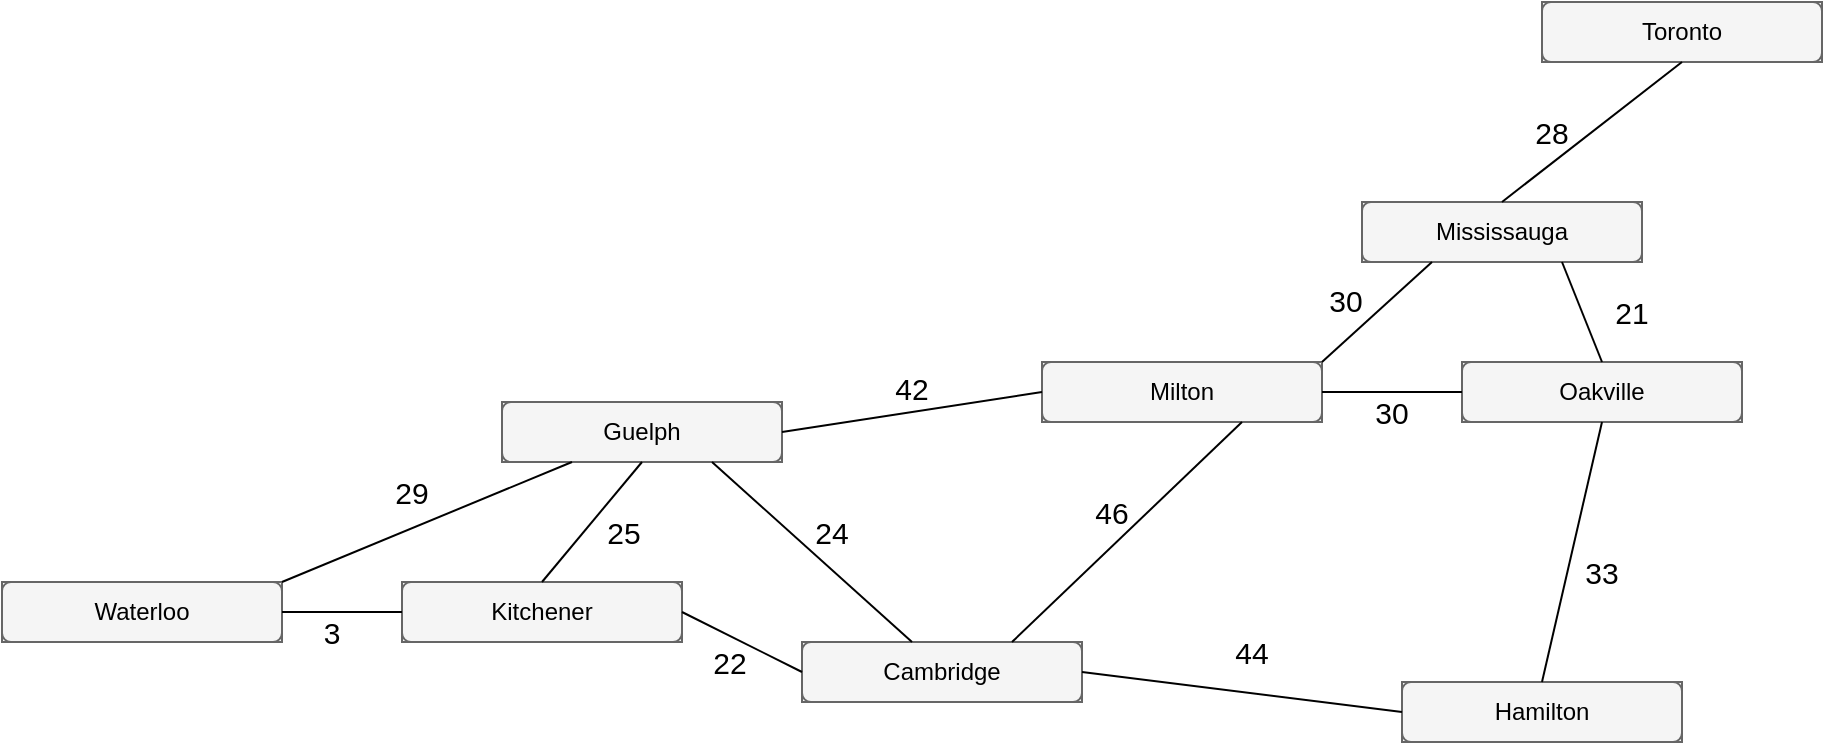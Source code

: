 <mxfile version="16.1.2" type="device"><diagram id="Rcy27u3okHSVOOFbzDsf" name="Page-1"><mxGraphModel dx="1102" dy="865" grid="1" gridSize="10" guides="1" tooltips="1" connect="1" arrows="1" fold="1" page="1" pageScale="1" pageWidth="1600" pageHeight="900" math="0" shadow="0"><root><mxCell id="0"/><mxCell id="1" parent="0"/><mxCell id="03NoaPQBu464qGmQFsBE-5" value="" style="group;fillColor=#f5f5f5;fontColor=#333333;strokeColor=#666666;" vertex="1" connectable="0" parent="1"><mxGeometry x="420" y="380" width="140" height="30" as="geometry"/></mxCell><mxCell id="03NoaPQBu464qGmQFsBE-3" value="" style="rounded=1;whiteSpace=wrap;html=1;fillColor=#f5f5f5;fontColor=#333333;strokeColor=#666666;" vertex="1" parent="03NoaPQBu464qGmQFsBE-5"><mxGeometry width="140" height="30" as="geometry"/></mxCell><mxCell id="03NoaPQBu464qGmQFsBE-4" value="Waterloo" style="text;html=1;strokeColor=none;fillColor=none;align=center;verticalAlign=middle;whiteSpace=wrap;rounded=0;" vertex="1" parent="03NoaPQBu464qGmQFsBE-5"><mxGeometry x="40" width="60" height="30" as="geometry"/></mxCell><mxCell id="03NoaPQBu464qGmQFsBE-9" value="" style="group;fillColor=#f5f5f5;fontColor=#333333;strokeColor=#666666;" vertex="1" connectable="0" parent="1"><mxGeometry x="1100" y="190" width="140" height="30" as="geometry"/></mxCell><mxCell id="03NoaPQBu464qGmQFsBE-10" value="" style="rounded=1;whiteSpace=wrap;html=1;fillColor=#f5f5f5;fontColor=#333333;strokeColor=#666666;" vertex="1" parent="03NoaPQBu464qGmQFsBE-9"><mxGeometry width="140" height="30" as="geometry"/></mxCell><mxCell id="03NoaPQBu464qGmQFsBE-11" value="Mississauga" style="text;html=1;strokeColor=none;fillColor=none;align=center;verticalAlign=middle;whiteSpace=wrap;rounded=0;" vertex="1" parent="03NoaPQBu464qGmQFsBE-9"><mxGeometry x="40" width="60" height="30" as="geometry"/></mxCell><mxCell id="03NoaPQBu464qGmQFsBE-18" value="" style="group;fillColor=#f5f5f5;fontColor=#333333;strokeColor=#666666;" vertex="1" connectable="0" parent="1"><mxGeometry x="620" y="380" width="140" height="30" as="geometry"/></mxCell><mxCell id="03NoaPQBu464qGmQFsBE-19" value="" style="rounded=1;whiteSpace=wrap;html=1;fillColor=#f5f5f5;fontColor=#333333;strokeColor=#666666;" vertex="1" parent="03NoaPQBu464qGmQFsBE-18"><mxGeometry width="140" height="30" as="geometry"/></mxCell><mxCell id="03NoaPQBu464qGmQFsBE-20" value="Kitchener" style="text;html=1;strokeColor=none;fillColor=none;align=center;verticalAlign=middle;whiteSpace=wrap;rounded=0;" vertex="1" parent="03NoaPQBu464qGmQFsBE-18"><mxGeometry x="40" width="60" height="30" as="geometry"/></mxCell><mxCell id="03NoaPQBu464qGmQFsBE-21" value="" style="group;fillColor=#f5f5f5;fontColor=#333333;strokeColor=#666666;" vertex="1" connectable="0" parent="1"><mxGeometry x="820" y="410" width="140" height="30" as="geometry"/></mxCell><mxCell id="03NoaPQBu464qGmQFsBE-22" value="" style="rounded=1;whiteSpace=wrap;html=1;fillColor=#f5f5f5;fontColor=#333333;strokeColor=#666666;" vertex="1" parent="03NoaPQBu464qGmQFsBE-21"><mxGeometry width="140" height="30" as="geometry"/></mxCell><mxCell id="03NoaPQBu464qGmQFsBE-23" value="Cambridge" style="text;html=1;strokeColor=none;fillColor=none;align=center;verticalAlign=middle;whiteSpace=wrap;rounded=0;" vertex="1" parent="03NoaPQBu464qGmQFsBE-21"><mxGeometry x="40" width="60" height="30" as="geometry"/></mxCell><mxCell id="03NoaPQBu464qGmQFsBE-24" value="" style="group;fillColor=#f5f5f5;fontColor=#333333;strokeColor=#666666;" vertex="1" connectable="0" parent="1"><mxGeometry x="670" y="290" width="140" height="30" as="geometry"/></mxCell><mxCell id="03NoaPQBu464qGmQFsBE-25" value="" style="rounded=1;whiteSpace=wrap;html=1;fillColor=#f5f5f5;fontColor=#333333;strokeColor=#666666;" vertex="1" parent="03NoaPQBu464qGmQFsBE-24"><mxGeometry width="140" height="30" as="geometry"/></mxCell><mxCell id="03NoaPQBu464qGmQFsBE-26" value="Guelph" style="text;html=1;strokeColor=none;fillColor=none;align=center;verticalAlign=middle;whiteSpace=wrap;rounded=0;" vertex="1" parent="03NoaPQBu464qGmQFsBE-24"><mxGeometry x="40" width="60" height="30" as="geometry"/></mxCell><mxCell id="03NoaPQBu464qGmQFsBE-27" value="" style="group;fillColor=#f5f5f5;fontColor=#333333;strokeColor=#666666;" vertex="1" connectable="0" parent="1"><mxGeometry x="1190" y="90" width="140" height="30" as="geometry"/></mxCell><mxCell id="03NoaPQBu464qGmQFsBE-28" value="" style="rounded=1;whiteSpace=wrap;html=1;fillColor=#f5f5f5;fontColor=#333333;strokeColor=#666666;" vertex="1" parent="03NoaPQBu464qGmQFsBE-27"><mxGeometry width="140" height="30" as="geometry"/></mxCell><mxCell id="03NoaPQBu464qGmQFsBE-29" value="Toronto" style="text;html=1;strokeColor=none;fillColor=none;align=center;verticalAlign=middle;whiteSpace=wrap;rounded=0;" vertex="1" parent="03NoaPQBu464qGmQFsBE-27"><mxGeometry x="40" width="60" height="30" as="geometry"/></mxCell><mxCell id="03NoaPQBu464qGmQFsBE-30" value="" style="group;fillColor=#f5f5f5;fontColor=#333333;strokeColor=#666666;" vertex="1" connectable="0" parent="1"><mxGeometry x="940" y="270" width="140" height="30" as="geometry"/></mxCell><mxCell id="03NoaPQBu464qGmQFsBE-31" value="" style="rounded=1;whiteSpace=wrap;html=1;fillColor=#f5f5f5;fontColor=#333333;strokeColor=#666666;" vertex="1" parent="03NoaPQBu464qGmQFsBE-30"><mxGeometry width="140" height="30" as="geometry"/></mxCell><mxCell id="03NoaPQBu464qGmQFsBE-32" value="Milton" style="text;html=1;strokeColor=none;fillColor=none;align=center;verticalAlign=middle;whiteSpace=wrap;rounded=0;" vertex="1" parent="03NoaPQBu464qGmQFsBE-30"><mxGeometry x="40" width="60" height="30" as="geometry"/></mxCell><mxCell id="03NoaPQBu464qGmQFsBE-39" value="" style="group;fillColor=#f5f5f5;fontColor=#333333;strokeColor=#666666;" vertex="1" connectable="0" parent="1"><mxGeometry x="1150" y="270" width="140" height="30" as="geometry"/></mxCell><mxCell id="03NoaPQBu464qGmQFsBE-40" value="" style="rounded=1;whiteSpace=wrap;html=1;fillColor=#f5f5f5;fontColor=#333333;strokeColor=#666666;" vertex="1" parent="03NoaPQBu464qGmQFsBE-39"><mxGeometry width="140" height="30" as="geometry"/></mxCell><mxCell id="03NoaPQBu464qGmQFsBE-41" value="Oakville" style="text;html=1;strokeColor=none;fillColor=none;align=center;verticalAlign=middle;whiteSpace=wrap;rounded=0;" vertex="1" parent="03NoaPQBu464qGmQFsBE-39"><mxGeometry x="40" width="60" height="30" as="geometry"/></mxCell><mxCell id="03NoaPQBu464qGmQFsBE-42" value="" style="group;fillColor=#f5f5f5;fontColor=#333333;strokeColor=#666666;" vertex="1" connectable="0" parent="1"><mxGeometry x="1120" y="430" width="140" height="30" as="geometry"/></mxCell><mxCell id="03NoaPQBu464qGmQFsBE-43" value="" style="rounded=1;whiteSpace=wrap;html=1;fillColor=#f5f5f5;fontColor=#333333;strokeColor=#666666;" vertex="1" parent="03NoaPQBu464qGmQFsBE-42"><mxGeometry width="140" height="30" as="geometry"/></mxCell><mxCell id="03NoaPQBu464qGmQFsBE-44" value="Hamilton" style="text;html=1;strokeColor=none;fillColor=none;align=center;verticalAlign=middle;whiteSpace=wrap;rounded=0;" vertex="1" parent="03NoaPQBu464qGmQFsBE-42"><mxGeometry x="40" width="60" height="30" as="geometry"/></mxCell><mxCell id="03NoaPQBu464qGmQFsBE-45" value="" style="endArrow=none;html=1;rounded=0;entryX=0.5;entryY=1;entryDx=0;entryDy=0;exitX=0.5;exitY=0;exitDx=0;exitDy=0;" edge="1" parent="1" source="03NoaPQBu464qGmQFsBE-11" target="03NoaPQBu464qGmQFsBE-29"><mxGeometry width="50" height="50" relative="1" as="geometry"><mxPoint x="870" y="470" as="sourcePoint"/><mxPoint x="920" y="420" as="targetPoint"/></mxGeometry></mxCell><mxCell id="03NoaPQBu464qGmQFsBE-46" value="" style="endArrow=none;html=1;rounded=0;entryX=0.5;entryY=0;entryDx=0;entryDy=0;exitX=1;exitY=1;exitDx=0;exitDy=0;" edge="1" parent="1" source="03NoaPQBu464qGmQFsBE-11" target="03NoaPQBu464qGmQFsBE-41"><mxGeometry width="50" height="50" relative="1" as="geometry"><mxPoint x="1180" y="200" as="sourcePoint"/><mxPoint x="1270" y="130" as="targetPoint"/></mxGeometry></mxCell><mxCell id="03NoaPQBu464qGmQFsBE-47" value="" style="endArrow=none;html=1;rounded=0;entryX=1;entryY=0;entryDx=0;entryDy=0;exitX=0.25;exitY=1;exitDx=0;exitDy=0;" edge="1" parent="1" source="03NoaPQBu464qGmQFsBE-10" target="03NoaPQBu464qGmQFsBE-31"><mxGeometry width="50" height="50" relative="1" as="geometry"><mxPoint x="1180" y="230" as="sourcePoint"/><mxPoint x="1230" y="280" as="targetPoint"/></mxGeometry></mxCell><mxCell id="03NoaPQBu464qGmQFsBE-48" value="" style="endArrow=none;html=1;rounded=0;entryX=0.5;entryY=0;entryDx=0;entryDy=0;exitX=0.5;exitY=1;exitDx=0;exitDy=0;" edge="1" parent="1" source="03NoaPQBu464qGmQFsBE-41" target="03NoaPQBu464qGmQFsBE-44"><mxGeometry width="50" height="50" relative="1" as="geometry"><mxPoint x="1210" y="230" as="sourcePoint"/><mxPoint x="1230" y="280" as="targetPoint"/></mxGeometry></mxCell><mxCell id="03NoaPQBu464qGmQFsBE-49" value="" style="endArrow=none;html=1;rounded=0;entryX=0.75;entryY=0;entryDx=0;entryDy=0;exitX=1;exitY=1;exitDx=0;exitDy=0;" edge="1" parent="1" source="03NoaPQBu464qGmQFsBE-32" target="03NoaPQBu464qGmQFsBE-22"><mxGeometry width="50" height="50" relative="1" as="geometry"><mxPoint x="1145" y="230" as="sourcePoint"/><mxPoint x="1090" y="280" as="targetPoint"/></mxGeometry></mxCell><mxCell id="03NoaPQBu464qGmQFsBE-50" value="" style="endArrow=none;html=1;rounded=0;entryX=1;entryY=0.5;entryDx=0;entryDy=0;exitX=0;exitY=0.5;exitDx=0;exitDy=0;" edge="1" parent="1" source="03NoaPQBu464qGmQFsBE-31" target="03NoaPQBu464qGmQFsBE-25"><mxGeometry width="50" height="50" relative="1" as="geometry"><mxPoint x="1050" y="310" as="sourcePoint"/><mxPoint x="935" y="420" as="targetPoint"/></mxGeometry></mxCell><mxCell id="03NoaPQBu464qGmQFsBE-51" value="" style="endArrow=none;html=1;rounded=0;entryX=0.5;entryY=0;entryDx=0;entryDy=0;exitX=0.5;exitY=1;exitDx=0;exitDy=0;" edge="1" parent="1" source="03NoaPQBu464qGmQFsBE-25" target="03NoaPQBu464qGmQFsBE-20"><mxGeometry width="50" height="50" relative="1" as="geometry"><mxPoint x="950" y="295" as="sourcePoint"/><mxPoint x="820" y="315" as="targetPoint"/></mxGeometry></mxCell><mxCell id="03NoaPQBu464qGmQFsBE-52" value="" style="endArrow=none;html=1;rounded=0;entryX=1;entryY=0;entryDx=0;entryDy=0;exitX=0.25;exitY=1;exitDx=0;exitDy=0;" edge="1" parent="1" source="03NoaPQBu464qGmQFsBE-25" target="03NoaPQBu464qGmQFsBE-3"><mxGeometry width="50" height="50" relative="1" as="geometry"><mxPoint x="750" y="330" as="sourcePoint"/><mxPoint x="700" y="390" as="targetPoint"/></mxGeometry></mxCell><mxCell id="03NoaPQBu464qGmQFsBE-53" value="" style="endArrow=none;html=1;rounded=0;entryX=1;entryY=0.5;entryDx=0;entryDy=0;exitX=0;exitY=0.5;exitDx=0;exitDy=0;" edge="1" parent="1" source="03NoaPQBu464qGmQFsBE-19" target="03NoaPQBu464qGmQFsBE-3"><mxGeometry width="50" height="50" relative="1" as="geometry"><mxPoint x="715" y="330" as="sourcePoint"/><mxPoint x="570" y="390" as="targetPoint"/></mxGeometry></mxCell><mxCell id="03NoaPQBu464qGmQFsBE-54" value="" style="endArrow=none;html=1;rounded=0;entryX=1;entryY=0.5;entryDx=0;entryDy=0;exitX=0;exitY=0.5;exitDx=0;exitDy=0;" edge="1" parent="1" source="03NoaPQBu464qGmQFsBE-22" target="03NoaPQBu464qGmQFsBE-19"><mxGeometry width="50" height="50" relative="1" as="geometry"><mxPoint x="725" y="340" as="sourcePoint"/><mxPoint x="580" y="400" as="targetPoint"/></mxGeometry></mxCell><mxCell id="03NoaPQBu464qGmQFsBE-55" value="" style="endArrow=none;html=1;rounded=0;entryX=1;entryY=0.5;entryDx=0;entryDy=0;exitX=0;exitY=0.5;exitDx=0;exitDy=0;" edge="1" parent="1" source="03NoaPQBu464qGmQFsBE-43" target="03NoaPQBu464qGmQFsBE-22"><mxGeometry width="50" height="50" relative="1" as="geometry"><mxPoint x="830" y="435" as="sourcePoint"/><mxPoint x="770" y="405" as="targetPoint"/></mxGeometry></mxCell><mxCell id="03NoaPQBu464qGmQFsBE-56" value="" style="endArrow=none;html=1;rounded=0;entryX=0.75;entryY=1;entryDx=0;entryDy=0;exitX=0.25;exitY=0;exitDx=0;exitDy=0;" edge="1" parent="1" source="03NoaPQBu464qGmQFsBE-23" target="03NoaPQBu464qGmQFsBE-25"><mxGeometry width="50" height="50" relative="1" as="geometry"><mxPoint x="1130" y="455" as="sourcePoint"/><mxPoint x="970" y="435" as="targetPoint"/></mxGeometry></mxCell><mxCell id="03NoaPQBu464qGmQFsBE-57" value="" style="endArrow=none;html=1;rounded=0;entryX=1;entryY=0.5;entryDx=0;entryDy=0;exitX=0;exitY=0.5;exitDx=0;exitDy=0;" edge="1" parent="1" source="03NoaPQBu464qGmQFsBE-40" target="03NoaPQBu464qGmQFsBE-31"><mxGeometry width="50" height="50" relative="1" as="geometry"><mxPoint x="1050" y="310" as="sourcePoint"/><mxPoint x="935" y="420" as="targetPoint"/></mxGeometry></mxCell><mxCell id="03NoaPQBu464qGmQFsBE-58" value="&lt;font style=&quot;font-size: 15px&quot;&gt;28&lt;/font&gt;" style="text;html=1;strokeColor=none;fillColor=none;align=center;verticalAlign=middle;whiteSpace=wrap;rounded=0;" vertex="1" parent="1"><mxGeometry x="1180" y="140" width="30" height="30" as="geometry"/></mxCell><mxCell id="03NoaPQBu464qGmQFsBE-59" value="&lt;font style=&quot;font-size: 15px&quot;&gt;21&lt;/font&gt;" style="text;html=1;strokeColor=none;fillColor=none;align=center;verticalAlign=middle;whiteSpace=wrap;rounded=0;" vertex="1" parent="1"><mxGeometry x="1220" y="230" width="30" height="30" as="geometry"/></mxCell><mxCell id="03NoaPQBu464qGmQFsBE-61" value="&lt;font style=&quot;font-size: 15px&quot;&gt;33&lt;/font&gt;" style="text;html=1;strokeColor=none;fillColor=none;align=center;verticalAlign=middle;whiteSpace=wrap;rounded=0;" vertex="1" parent="1"><mxGeometry x="1205" y="360" width="30" height="30" as="geometry"/></mxCell><mxCell id="03NoaPQBu464qGmQFsBE-62" value="&lt;font style=&quot;font-size: 15px&quot;&gt;44&lt;/font&gt;" style="text;html=1;strokeColor=none;fillColor=none;align=center;verticalAlign=middle;whiteSpace=wrap;rounded=0;" vertex="1" parent="1"><mxGeometry x="1030" y="400" width="30" height="30" as="geometry"/></mxCell><mxCell id="03NoaPQBu464qGmQFsBE-63" value="&lt;font style=&quot;font-size: 15px&quot;&gt;30&lt;/font&gt;" style="text;html=1;strokeColor=none;fillColor=none;align=center;verticalAlign=middle;whiteSpace=wrap;rounded=0;" vertex="1" parent="1"><mxGeometry x="1100" y="280" width="30" height="30" as="geometry"/></mxCell><mxCell id="03NoaPQBu464qGmQFsBE-64" value="&lt;font style=&quot;font-size: 15px&quot;&gt;30&lt;/font&gt;" style="text;html=1;strokeColor=none;fillColor=none;align=center;verticalAlign=middle;whiteSpace=wrap;rounded=0;" vertex="1" parent="1"><mxGeometry x="1077" y="224" width="30" height="30" as="geometry"/></mxCell><mxCell id="03NoaPQBu464qGmQFsBE-65" value="&lt;font style=&quot;font-size: 15px&quot;&gt;42&lt;/font&gt;" style="text;html=1;strokeColor=none;fillColor=none;align=center;verticalAlign=middle;whiteSpace=wrap;rounded=0;" vertex="1" parent="1"><mxGeometry x="860" y="268" width="30" height="30" as="geometry"/></mxCell><mxCell id="03NoaPQBu464qGmQFsBE-66" value="&lt;font style=&quot;font-size: 15px&quot;&gt;46&lt;/font&gt;" style="text;html=1;strokeColor=none;fillColor=none;align=center;verticalAlign=middle;whiteSpace=wrap;rounded=0;" vertex="1" parent="1"><mxGeometry x="960" y="330" width="30" height="30" as="geometry"/></mxCell><mxCell id="03NoaPQBu464qGmQFsBE-67" value="&lt;font style=&quot;font-size: 15px&quot;&gt;24&lt;/font&gt;" style="text;html=1;strokeColor=none;fillColor=none;align=center;verticalAlign=middle;whiteSpace=wrap;rounded=0;" vertex="1" parent="1"><mxGeometry x="820" y="340" width="30" height="30" as="geometry"/></mxCell><mxCell id="03NoaPQBu464qGmQFsBE-68" value="&lt;font style=&quot;font-size: 15px&quot;&gt;25&lt;/font&gt;" style="text;html=1;strokeColor=none;fillColor=none;align=center;verticalAlign=middle;whiteSpace=wrap;rounded=0;" vertex="1" parent="1"><mxGeometry x="716" y="340" width="30" height="30" as="geometry"/></mxCell><mxCell id="03NoaPQBu464qGmQFsBE-69" value="&lt;font style=&quot;font-size: 15px&quot;&gt;22&lt;/font&gt;" style="text;html=1;strokeColor=none;fillColor=none;align=center;verticalAlign=middle;whiteSpace=wrap;rounded=0;" vertex="1" parent="1"><mxGeometry x="769" y="405" width="30" height="30" as="geometry"/></mxCell><mxCell id="03NoaPQBu464qGmQFsBE-70" value="&lt;font style=&quot;font-size: 15px&quot;&gt;3&lt;/font&gt;" style="text;html=1;strokeColor=none;fillColor=none;align=center;verticalAlign=middle;whiteSpace=wrap;rounded=0;" vertex="1" parent="1"><mxGeometry x="570" y="390" width="30" height="30" as="geometry"/></mxCell><mxCell id="03NoaPQBu464qGmQFsBE-71" value="&lt;font style=&quot;font-size: 15px&quot;&gt;29&lt;/font&gt;" style="text;html=1;strokeColor=none;fillColor=none;align=center;verticalAlign=middle;whiteSpace=wrap;rounded=0;" vertex="1" parent="1"><mxGeometry x="610" y="320" width="30" height="30" as="geometry"/></mxCell></root></mxGraphModel></diagram></mxfile>